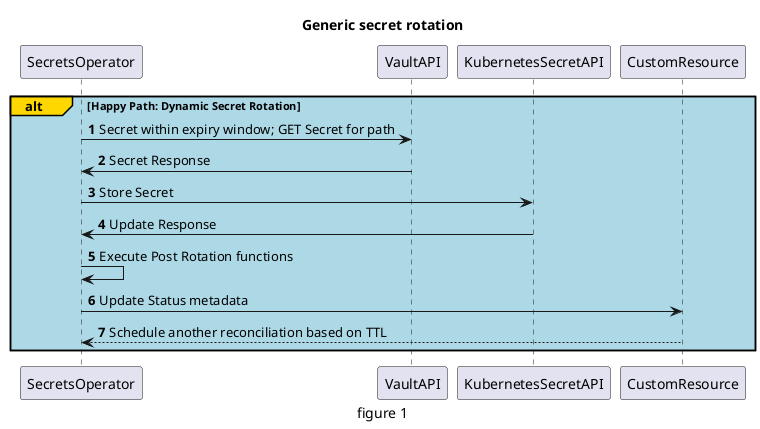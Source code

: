 # Generic Secret rotation
@startuml
title Generic secret rotation
autonumber
alt#Gold #LightBlue Happy Path: Dynamic Secret Rotation
    SecretsOperator -> VaultAPI : Secret within expiry window; GET Secret for path
    VaultAPI -> SecretsOperator : Secret Response
    SecretsOperator -> KubernetesSecretAPI : Store Secret
    KubernetesSecretAPI -> SecretsOperator : Update Response
    SecretsOperator -> SecretsOperator : Execute Post Rotation functions
    SecretsOperator -> CustomResource : Update Status metadata
    return Schedule another reconciliation based on TTL
end
caption figure 1
@enduml

# PKI
@startuml
title PKI certificate rotation/renewal
autonumber
alt#Gold #LightBlue Happy Path: PKICert Rotation
    SecretsOperator -> VaultAPI : Secret within expiry window; Issue new certificate
    VaultAPI -> SecretsOperator : Secret response
    SecretsOperator -> KubernetesSecretAPI : Store Secret
    KubernetesSecretAPI -> SecretsOperator : Update Response
    SecretsOperator -> KubernetesAPI : Update PKICert Status metadata
    KubernetesAPI -> SecretsOperator : Update PKICert Status response
    SecretsOperator -> VaultAPI : Revoke old certificate
    VaultAPI -> SecretsOperator : Revocation response
    SecretsOperator -> SecretsOperator : Execute Post Rotation functions
    return Schedule another reconciliation based on exipry
caption figure 1
end
@enduml

# Dynamic
@startuml
title Dynamic Secret rotation
autonumber
alt#Gold #LightBlue Happy Path: DynamicSecret Rotation
    SecretsOperator -> VaultAPI : Secret within expiry window; GET Secret for path
    VaultAPI -> SecretsOperator : Secret response
    SecretsOperator -> KubernetesSecretAPI : Store Secret
    KubernetesSecretAPI -> SecretsOperator : Update Response
    SecretsOperator -> KubernetesAPI : Update DynamicSecret Status metadata
    KubernetesAPI -> SecretsOperator : Update DynamicSecret Status response
    SecretsOperator -> SecretsOperator : Execute Post Rotation functions
    return Schedule another reconciliation based on TTL
end
caption figure 1
@enduml
